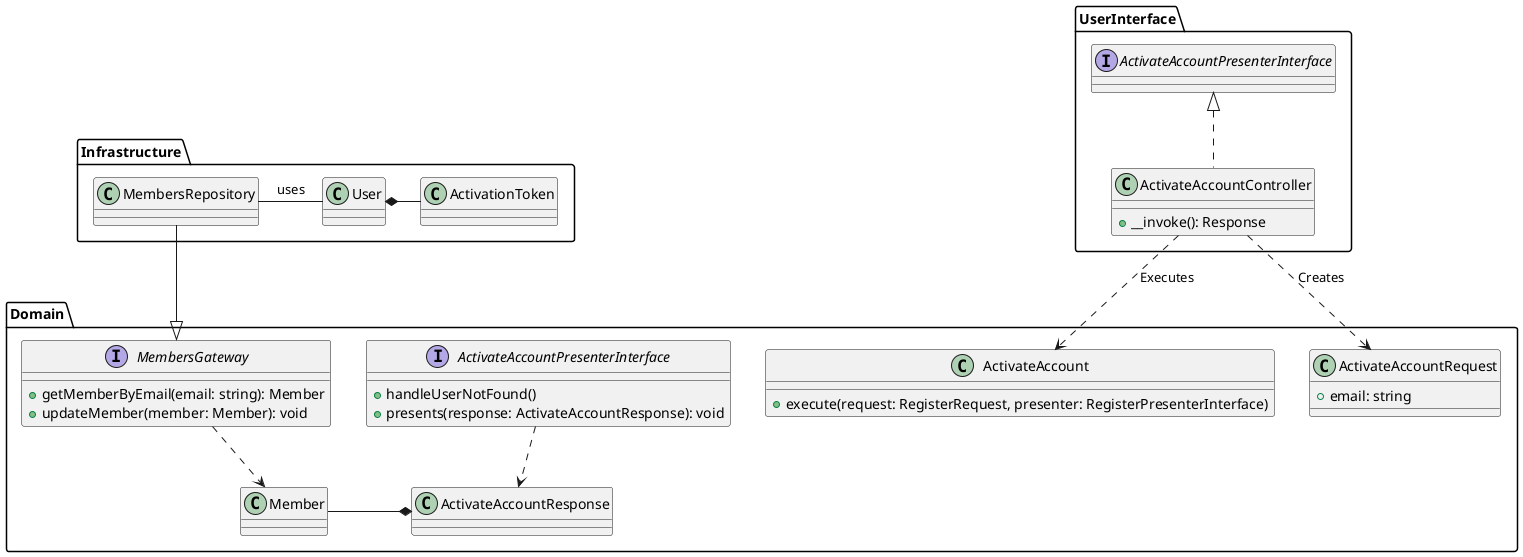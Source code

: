 @startuml
'https://plantuml.com/class-diagram


package Domain {
    class ActivateAccount {
        + execute(request: RegisterRequest, presenter: RegisterPresenterInterface)
    }

    class ActivateAccountRequest {
        + email: string
    }

    class ActivateAccountResponse {}

    interface ActivateAccountPresenterInterface {
        +handleUserNotFound()
        +presents(response: ActivateAccountResponse): void
    }

    interface MembersGateway {
        + getMemberByEmail(email: string): Member
        + updateMember(member: Member): void
    }

    class Member {}

    Member -* ActivateAccountResponse

    ActivateAccountPresenterInterface ..> ActivateAccountResponse
    MembersGateway ..> Member
}

package UserInterface {
    class ActivateAccountController implements ActivateAccountPresenterInterface {
        + __invoke(): Response
    }

    ActivateAccountController ..> ActivateAccount: Executes
    ActivateAccountController ..> ActivateAccountRequest: Creates
}

package Infrastructure {
    class MembersRepository {
    }

    class ActivationToken {
    }

    class User {
    }

    User *- ActivationToken

    MembersRepository - User: uses
}

MembersRepository --|> MembersGateway

@enduml
